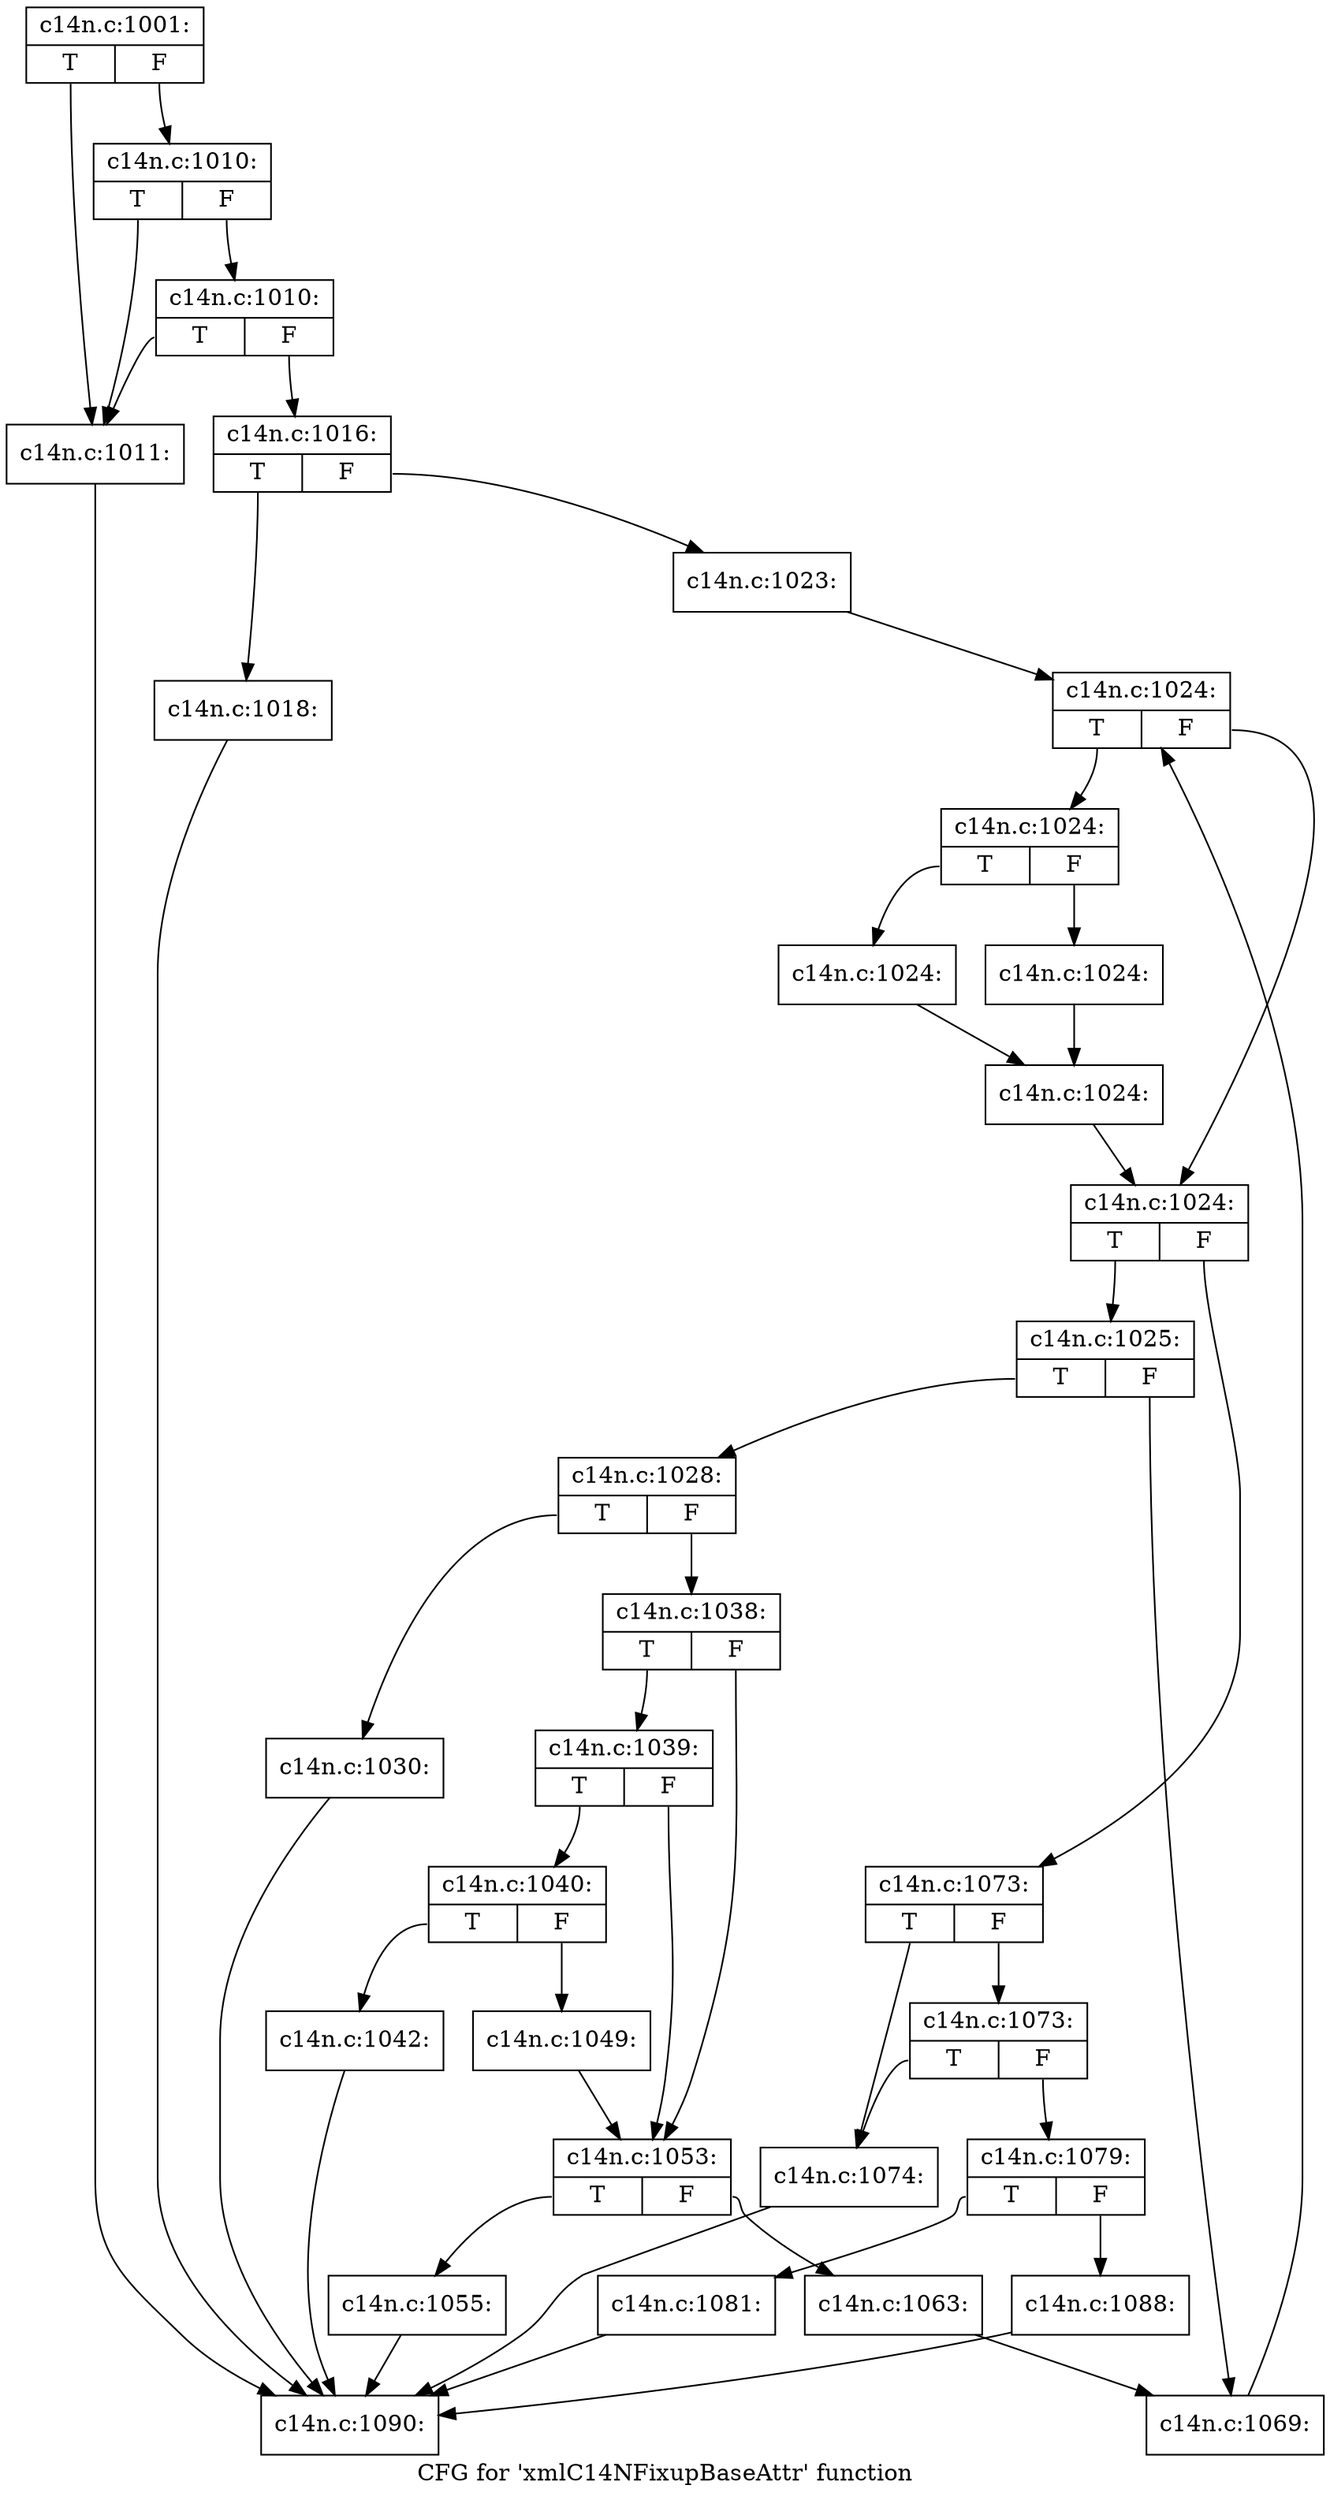 digraph "CFG for 'xmlC14NFixupBaseAttr' function" {
	label="CFG for 'xmlC14NFixupBaseAttr' function";

	Node0x4b53580 [shape=record,label="{c14n.c:1001:|{<s0>T|<s1>F}}"];
	Node0x4b53580:s0 -> Node0x4b59770;
	Node0x4b53580:s1 -> Node0x4b59890;
	Node0x4b59890 [shape=record,label="{c14n.c:1010:|{<s0>T|<s1>F}}"];
	Node0x4b59890:s0 -> Node0x4b59770;
	Node0x4b59890:s1 -> Node0x4b59810;
	Node0x4b59810 [shape=record,label="{c14n.c:1010:|{<s0>T|<s1>F}}"];
	Node0x4b59810:s0 -> Node0x4b59770;
	Node0x4b59810:s1 -> Node0x4b597c0;
	Node0x4b59770 [shape=record,label="{c14n.c:1011:}"];
	Node0x4b59770 -> Node0x4b53a20;
	Node0x4b597c0 [shape=record,label="{c14n.c:1016:|{<s0>T|<s1>F}}"];
	Node0x4b597c0:s0 -> Node0x4b5ae70;
	Node0x4b597c0:s1 -> Node0x4b5b1a0;
	Node0x4b5ae70 [shape=record,label="{c14n.c:1018:}"];
	Node0x4b5ae70 -> Node0x4b53a20;
	Node0x4b5b1a0 [shape=record,label="{c14n.c:1023:}"];
	Node0x4b5b1a0 -> Node0x4b5bd20;
	Node0x4b5bd20 [shape=record,label="{c14n.c:1024:|{<s0>T|<s1>F}}"];
	Node0x4b5bd20:s0 -> Node0x4b5bfd0;
	Node0x4b5bd20:s1 -> Node0x4b5bf80;
	Node0x4b5bfd0 [shape=record,label="{c14n.c:1024:|{<s0>T|<s1>F}}"];
	Node0x4b5bfd0:s0 -> Node0x4b5c2e0;
	Node0x4b5bfd0:s1 -> Node0x4b5c330;
	Node0x4b5c2e0 [shape=record,label="{c14n.c:1024:}"];
	Node0x4b5c2e0 -> Node0x4b5c380;
	Node0x4b5c330 [shape=record,label="{c14n.c:1024:}"];
	Node0x4b5c330 -> Node0x4b5c380;
	Node0x4b5c380 [shape=record,label="{c14n.c:1024:}"];
	Node0x4b5c380 -> Node0x4b5bf80;
	Node0x4b5bf80 [shape=record,label="{c14n.c:1024:|{<s0>T|<s1>F}}"];
	Node0x4b5bf80:s0 -> Node0x4b5ce60;
	Node0x4b5bf80:s1 -> Node0x4b5bf00;
	Node0x4b5ce60 [shape=record,label="{c14n.c:1025:|{<s0>T|<s1>F}}"];
	Node0x4b5ce60:s0 -> Node0x4b5d230;
	Node0x4b5ce60:s1 -> Node0x4b5d280;
	Node0x4b5d230 [shape=record,label="{c14n.c:1028:|{<s0>T|<s1>F}}"];
	Node0x4b5d230:s0 -> Node0x4b5dae0;
	Node0x4b5d230:s1 -> Node0x4b5db30;
	Node0x4b5dae0 [shape=record,label="{c14n.c:1030:}"];
	Node0x4b5dae0 -> Node0x4b53a20;
	Node0x4b5db30 [shape=record,label="{c14n.c:1038:|{<s0>T|<s1>F}}"];
	Node0x4b5db30:s0 -> Node0x4b5e550;
	Node0x4b5db30:s1 -> Node0x4b5e500;
	Node0x4b5e550 [shape=record,label="{c14n.c:1039:|{<s0>T|<s1>F}}"];
	Node0x4b5e550:s0 -> Node0x4b5e4b0;
	Node0x4b5e550:s1 -> Node0x4b5e500;
	Node0x4b5e4b0 [shape=record,label="{c14n.c:1040:|{<s0>T|<s1>F}}"];
	Node0x4b5e4b0:s0 -> Node0x4b5f3f0;
	Node0x4b5e4b0:s1 -> Node0x4b5f720;
	Node0x4b5f3f0 [shape=record,label="{c14n.c:1042:}"];
	Node0x4b5f3f0 -> Node0x4b53a20;
	Node0x4b5f720 [shape=record,label="{c14n.c:1049:}"];
	Node0x4b5f720 -> Node0x4b5e500;
	Node0x4b5e500 [shape=record,label="{c14n.c:1053:|{<s0>T|<s1>F}}"];
	Node0x4b5e500:s0 -> Node0x4b60720;
	Node0x4b5e500:s1 -> Node0x4b60a10;
	Node0x4b60720 [shape=record,label="{c14n.c:1055:}"];
	Node0x4b60720 -> Node0x4b53a20;
	Node0x4b60a10 [shape=record,label="{c14n.c:1063:}"];
	Node0x4b60a10 -> Node0x4b5d280;
	Node0x4b5d280 [shape=record,label="{c14n.c:1069:}"];
	Node0x4b5d280 -> Node0x4b5bd20;
	Node0x4b5bf00 [shape=record,label="{c14n.c:1073:|{<s0>T|<s1>F}}"];
	Node0x4b5bf00:s0 -> Node0x4b61ba0;
	Node0x4b5bf00:s1 -> Node0x4b61c40;
	Node0x4b61c40 [shape=record,label="{c14n.c:1073:|{<s0>T|<s1>F}}"];
	Node0x4b61c40:s0 -> Node0x4b61ba0;
	Node0x4b61c40:s1 -> Node0x4b61bf0;
	Node0x4b61ba0 [shape=record,label="{c14n.c:1074:}"];
	Node0x4b61ba0 -> Node0x4b53a20;
	Node0x4b61bf0 [shape=record,label="{c14n.c:1079:|{<s0>T|<s1>F}}"];
	Node0x4b61bf0:s0 -> Node0x4b62a60;
	Node0x4b61bf0:s1 -> Node0x4b62d90;
	Node0x4b62a60 [shape=record,label="{c14n.c:1081:}"];
	Node0x4b62a60 -> Node0x4b53a20;
	Node0x4b62d90 [shape=record,label="{c14n.c:1088:}"];
	Node0x4b62d90 -> Node0x4b53a20;
	Node0x4b53a20 [shape=record,label="{c14n.c:1090:}"];
}

